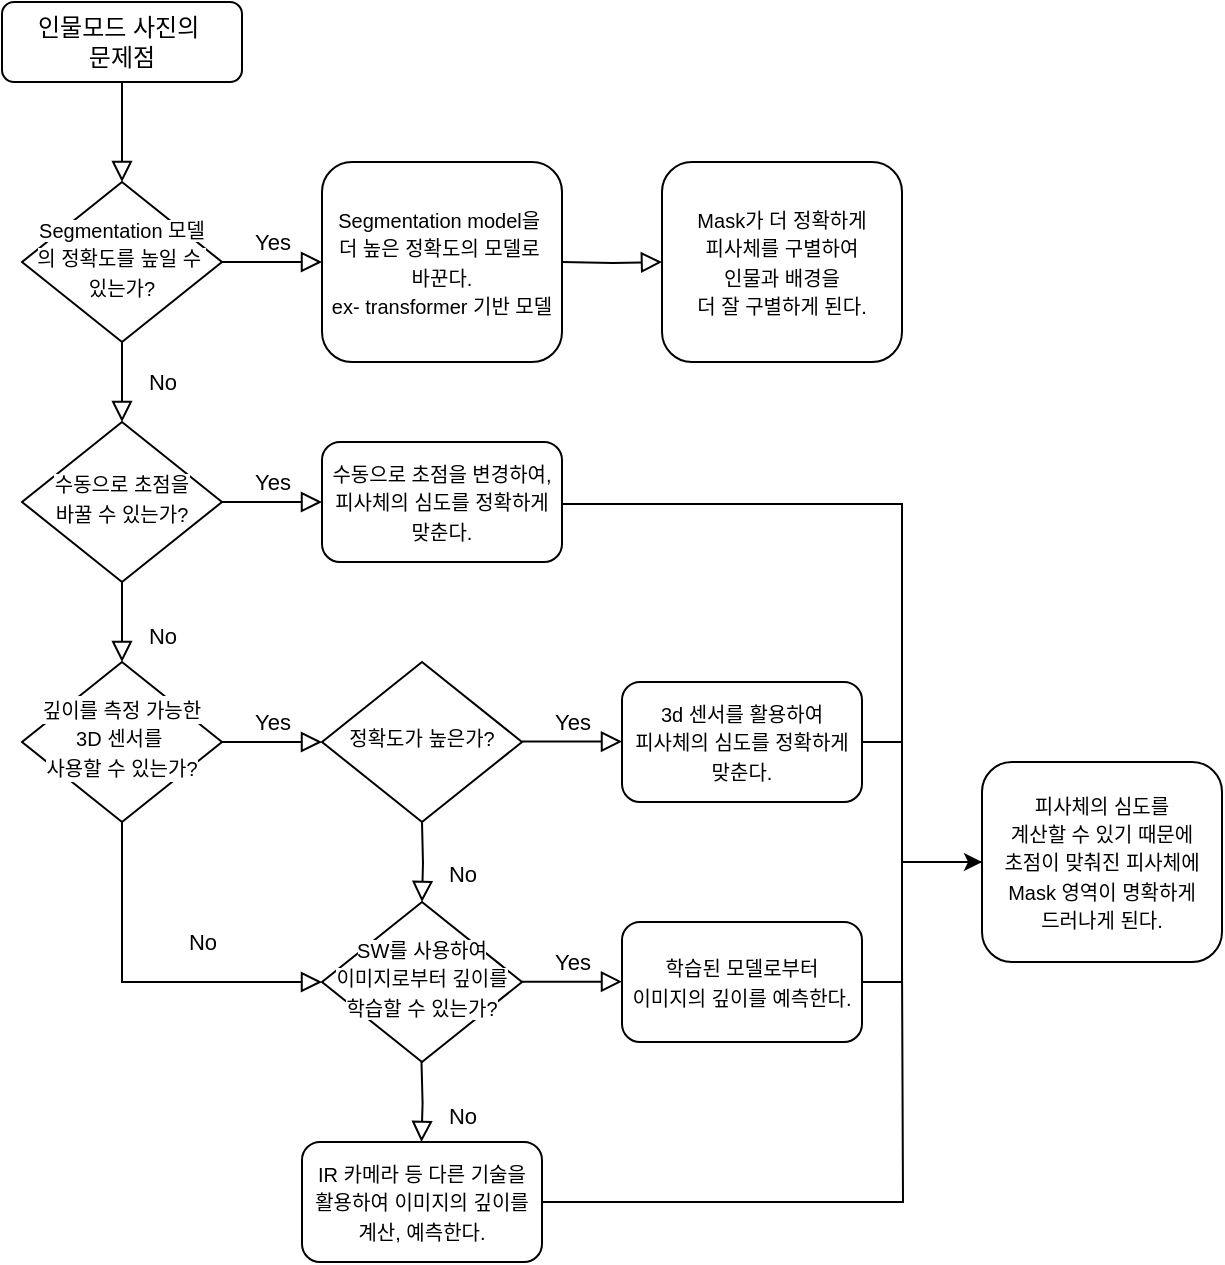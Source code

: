 <mxfile version="26.2.10">
  <diagram id="C5RBs43oDa-KdzZeNtuy" name="Page-1">
    <mxGraphModel dx="321" dy="512" grid="1" gridSize="10" guides="1" tooltips="1" connect="1" arrows="1" fold="1" page="1" pageScale="1" pageWidth="827" pageHeight="1169" math="0" shadow="0">
      <root>
        <mxCell id="WIyWlLk6GJQsqaUBKTNV-0" />
        <mxCell id="WIyWlLk6GJQsqaUBKTNV-1" parent="WIyWlLk6GJQsqaUBKTNV-0" />
        <mxCell id="WIyWlLk6GJQsqaUBKTNV-2" value="" style="rounded=0;html=1;jettySize=auto;orthogonalLoop=1;fontSize=11;endArrow=block;endFill=0;endSize=8;strokeWidth=1;shadow=0;labelBackgroundColor=none;edgeStyle=orthogonalEdgeStyle;" parent="WIyWlLk6GJQsqaUBKTNV-1" source="WIyWlLk6GJQsqaUBKTNV-3" target="WIyWlLk6GJQsqaUBKTNV-6" edge="1">
          <mxGeometry relative="1" as="geometry" />
        </mxCell>
        <mxCell id="WIyWlLk6GJQsqaUBKTNV-3" value="인물모드 사진의&amp;nbsp;&lt;div&gt;문제점&lt;/div&gt;" style="rounded=1;whiteSpace=wrap;html=1;fontSize=12;glass=0;strokeWidth=1;shadow=0;" parent="WIyWlLk6GJQsqaUBKTNV-1" vertex="1">
          <mxGeometry x="160" y="80" width="120" height="40" as="geometry" />
        </mxCell>
        <mxCell id="WIyWlLk6GJQsqaUBKTNV-4" value="No" style="rounded=0;html=1;jettySize=auto;orthogonalLoop=1;fontSize=11;endArrow=block;endFill=0;endSize=8;strokeWidth=1;shadow=0;labelBackgroundColor=none;edgeStyle=orthogonalEdgeStyle;" parent="WIyWlLk6GJQsqaUBKTNV-1" source="WIyWlLk6GJQsqaUBKTNV-6" target="WIyWlLk6GJQsqaUBKTNV-10" edge="1">
          <mxGeometry y="20" relative="1" as="geometry">
            <mxPoint as="offset" />
          </mxGeometry>
        </mxCell>
        <mxCell id="WIyWlLk6GJQsqaUBKTNV-5" value="Yes" style="edgeStyle=orthogonalEdgeStyle;rounded=0;html=1;jettySize=auto;orthogonalLoop=1;fontSize=11;endArrow=block;endFill=0;endSize=8;strokeWidth=1;shadow=0;labelBackgroundColor=none;" parent="WIyWlLk6GJQsqaUBKTNV-1" source="WIyWlLk6GJQsqaUBKTNV-6" target="WIyWlLk6GJQsqaUBKTNV-7" edge="1">
          <mxGeometry y="10" relative="1" as="geometry">
            <mxPoint as="offset" />
          </mxGeometry>
        </mxCell>
        <mxCell id="WIyWlLk6GJQsqaUBKTNV-6" value="&lt;font style=&quot;font-size: 10px; background-color: light-dark(#ffffff, var(--ge-dark-color, #121212));&quot;&gt;Segmentation 모델의&amp;nbsp;&lt;/font&gt;&lt;span style=&quot;background-color: light-dark(#ffffff, var(--ge-dark-color, #121212)); font-size: 10px; color: light-dark(rgb(0, 0, 0), rgb(255, 255, 255));&quot;&gt;정확도를 높일 수&amp;nbsp;&lt;/span&gt;&lt;div&gt;&lt;font style=&quot;font-size: 10px; background-color: light-dark(#ffffff, var(--ge-dark-color, #121212));&quot;&gt;있는가?&lt;/font&gt;&lt;/div&gt;" style="rhombus;whiteSpace=wrap;html=1;shadow=0;fontFamily=Helvetica;fontSize=12;align=center;strokeWidth=1;spacing=6;spacingTop=-4;" parent="WIyWlLk6GJQsqaUBKTNV-1" vertex="1">
          <mxGeometry x="170" y="170" width="100" height="80" as="geometry" />
        </mxCell>
        <mxCell id="WIyWlLk6GJQsqaUBKTNV-7" value="&lt;font style=&quot;font-size: 10px;&quot;&gt;Segmentation model을&amp;nbsp;&lt;/font&gt;&lt;div&gt;&lt;font style=&quot;font-size: 10px;&quot;&gt;더 높은 정확도의 모델로&amp;nbsp;&lt;/font&gt;&lt;/div&gt;&lt;div&gt;&lt;font style=&quot;font-size: 10px;&quot;&gt;바꾼다.&lt;/font&gt;&lt;/div&gt;&lt;div&gt;&lt;span style=&quot;font-size: 10px;&quot;&gt;ex- transformer 기반 모델&lt;/span&gt;&lt;/div&gt;" style="rounded=1;whiteSpace=wrap;html=1;fontSize=12;glass=0;strokeWidth=1;shadow=0;" parent="WIyWlLk6GJQsqaUBKTNV-1" vertex="1">
          <mxGeometry x="320" y="160" width="120" height="100" as="geometry" />
        </mxCell>
        <mxCell id="WIyWlLk6GJQsqaUBKTNV-8" value="No" style="rounded=0;html=1;jettySize=auto;orthogonalLoop=1;fontSize=11;endArrow=block;endFill=0;endSize=8;strokeWidth=1;shadow=0;labelBackgroundColor=none;edgeStyle=orthogonalEdgeStyle;" parent="WIyWlLk6GJQsqaUBKTNV-1" source="WIyWlLk6GJQsqaUBKTNV-10" edge="1">
          <mxGeometry x="0.333" y="20" relative="1" as="geometry">
            <mxPoint as="offset" />
            <mxPoint x="220" y="410" as="targetPoint" />
          </mxGeometry>
        </mxCell>
        <mxCell id="WIyWlLk6GJQsqaUBKTNV-9" value="Yes" style="edgeStyle=orthogonalEdgeStyle;rounded=0;html=1;jettySize=auto;orthogonalLoop=1;fontSize=11;endArrow=block;endFill=0;endSize=8;strokeWidth=1;shadow=0;labelBackgroundColor=none;" parent="WIyWlLk6GJQsqaUBKTNV-1" source="WIyWlLk6GJQsqaUBKTNV-10" target="WIyWlLk6GJQsqaUBKTNV-12" edge="1">
          <mxGeometry y="10" relative="1" as="geometry">
            <mxPoint as="offset" />
          </mxGeometry>
        </mxCell>
        <mxCell id="WIyWlLk6GJQsqaUBKTNV-10" value="&lt;span style=&quot;font-size: 10px; background-color: rgb(255, 255, 255);&quot;&gt;수동으로 초점을&lt;/span&gt;&lt;div&gt;&lt;span style=&quot;font-size: 10px; background-color: rgb(255, 255, 255);&quot;&gt;바꿀 수 있는가?&lt;/span&gt;&lt;/div&gt;" style="rhombus;whiteSpace=wrap;html=1;shadow=0;fontFamily=Helvetica;fontSize=12;align=center;strokeWidth=1;spacing=6;spacingTop=-4;" parent="WIyWlLk6GJQsqaUBKTNV-1" vertex="1">
          <mxGeometry x="170" y="290" width="100" height="80" as="geometry" />
        </mxCell>
        <mxCell id="WIyWlLk6GJQsqaUBKTNV-12" value="&lt;font style=&quot;font-size: 10px;&quot;&gt;수동으로 초점을 변경하여, 피사체의 심도를 정확하게 맞춘다.&lt;/font&gt;" style="rounded=1;whiteSpace=wrap;html=1;fontSize=12;glass=0;strokeWidth=1;shadow=0;" parent="WIyWlLk6GJQsqaUBKTNV-1" vertex="1">
          <mxGeometry x="320" y="300" width="120" height="60" as="geometry" />
        </mxCell>
        <mxCell id="qJIGNjJrgAFB8KVOC0O0-0" value="&lt;span style=&quot;background-color: light-dark(#ffffff, var(--ge-dark-color, #121212));&quot;&gt;&lt;font style=&quot;font-size: 10px;&quot;&gt;깊이를 측정 가능한 3D 센서를&amp;nbsp;&lt;/font&gt;&lt;/span&gt;&lt;div&gt;&lt;span style=&quot;background-color: light-dark(#ffffff, var(--ge-dark-color, #121212));&quot;&gt;&lt;font style=&quot;font-size: 10px;&quot;&gt;사용할 수 있는가?&lt;/font&gt;&lt;/span&gt;&lt;/div&gt;" style="rhombus;whiteSpace=wrap;html=1;shadow=0;fontFamily=Helvetica;fontSize=12;align=center;strokeWidth=1;spacing=6;spacingTop=-4;" vertex="1" parent="WIyWlLk6GJQsqaUBKTNV-1">
          <mxGeometry x="170" y="410" width="100" height="80" as="geometry" />
        </mxCell>
        <mxCell id="qJIGNjJrgAFB8KVOC0O0-1" value="Yes" style="edgeStyle=orthogonalEdgeStyle;rounded=0;html=1;jettySize=auto;orthogonalLoop=1;fontSize=11;endArrow=block;endFill=0;endSize=8;strokeWidth=1;shadow=0;labelBackgroundColor=none;" edge="1" parent="WIyWlLk6GJQsqaUBKTNV-1">
          <mxGeometry y="10" relative="1" as="geometry">
            <mxPoint as="offset" />
            <mxPoint x="270" y="450" as="sourcePoint" />
            <mxPoint x="320" y="450" as="targetPoint" />
          </mxGeometry>
        </mxCell>
        <mxCell id="qJIGNjJrgAFB8KVOC0O0-3" value="&lt;span style=&quot;font-size: 10px; background-color: rgb(255, 255, 255);&quot;&gt;정확도가 높은가?&lt;/span&gt;" style="rhombus;whiteSpace=wrap;html=1;shadow=0;fontFamily=Helvetica;fontSize=12;align=center;strokeWidth=1;spacing=6;spacingTop=-4;" vertex="1" parent="WIyWlLk6GJQsqaUBKTNV-1">
          <mxGeometry x="320" y="410" width="100" height="80" as="geometry" />
        </mxCell>
        <mxCell id="qJIGNjJrgAFB8KVOC0O0-4" value="Yes" style="edgeStyle=orthogonalEdgeStyle;rounded=0;html=1;jettySize=auto;orthogonalLoop=1;fontSize=11;endArrow=block;endFill=0;endSize=8;strokeWidth=1;shadow=0;labelBackgroundColor=none;" edge="1" parent="WIyWlLk6GJQsqaUBKTNV-1">
          <mxGeometry y="10" relative="1" as="geometry">
            <mxPoint as="offset" />
            <mxPoint x="420" y="449.76" as="sourcePoint" />
            <mxPoint x="470" y="449.76" as="targetPoint" />
          </mxGeometry>
        </mxCell>
        <mxCell id="qJIGNjJrgAFB8KVOC0O0-26" style="edgeStyle=orthogonalEdgeStyle;rounded=0;orthogonalLoop=1;jettySize=auto;html=1;exitX=1;exitY=0.5;exitDx=0;exitDy=0;endArrow=none;startFill=0;entryX=0;entryY=0.5;entryDx=0;entryDy=0;" edge="1" parent="WIyWlLk6GJQsqaUBKTNV-1" source="qJIGNjJrgAFB8KVOC0O0-5" target="qJIGNjJrgAFB8KVOC0O0-23">
          <mxGeometry relative="1" as="geometry">
            <mxPoint x="610.0" y="520" as="targetPoint" />
            <Array as="points">
              <mxPoint x="610" y="450" />
              <mxPoint x="610" y="510" />
            </Array>
          </mxGeometry>
        </mxCell>
        <mxCell id="qJIGNjJrgAFB8KVOC0O0-5" value="&lt;span style=&quot;font-size: 10px;&quot;&gt;3d 센서를 활용하여&lt;/span&gt;&lt;div&gt;&lt;span style=&quot;font-size: 10px;&quot;&gt;피사체의 심도를 정확하게&lt;/span&gt;&lt;/div&gt;&lt;div&gt;&lt;span style=&quot;font-size: 10px;&quot;&gt;맞춘다.&lt;/span&gt;&lt;/div&gt;" style="rounded=1;whiteSpace=wrap;html=1;fontSize=12;glass=0;strokeWidth=1;shadow=0;" vertex="1" parent="WIyWlLk6GJQsqaUBKTNV-1">
          <mxGeometry x="470" y="420" width="120" height="60" as="geometry" />
        </mxCell>
        <mxCell id="qJIGNjJrgAFB8KVOC0O0-6" value="No" style="rounded=0;html=1;jettySize=auto;orthogonalLoop=1;fontSize=11;endArrow=block;endFill=0;endSize=8;strokeWidth=1;shadow=0;labelBackgroundColor=none;edgeStyle=orthogonalEdgeStyle;" edge="1" parent="WIyWlLk6GJQsqaUBKTNV-1">
          <mxGeometry x="0.333" y="20" relative="1" as="geometry">
            <mxPoint as="offset" />
            <mxPoint x="370" y="490" as="sourcePoint" />
            <mxPoint x="370" y="530" as="targetPoint" />
          </mxGeometry>
        </mxCell>
        <mxCell id="qJIGNjJrgAFB8KVOC0O0-7" value="&lt;span style=&quot;font-size: 10px; background-color: rgb(255, 255, 255);&quot;&gt;SW를 사용하여&lt;/span&gt;&lt;div&gt;&lt;span style=&quot;font-size: 10px; background-color: rgb(255, 255, 255);&quot;&gt;이미지로부터 깊이를&lt;/span&gt;&lt;/div&gt;&lt;div&gt;&lt;span style=&quot;font-size: 10px; background-color: rgb(255, 255, 255);&quot;&gt;학습할 수 있는가?&lt;/span&gt;&lt;/div&gt;" style="rhombus;whiteSpace=wrap;html=1;shadow=0;fontFamily=Helvetica;fontSize=12;align=center;strokeWidth=1;spacing=6;spacingTop=-4;" vertex="1" parent="WIyWlLk6GJQsqaUBKTNV-1">
          <mxGeometry x="320" y="530" width="100" height="80" as="geometry" />
        </mxCell>
        <mxCell id="qJIGNjJrgAFB8KVOC0O0-11" value="No" style="rounded=0;html=1;jettySize=auto;orthogonalLoop=1;fontSize=11;endArrow=block;endFill=0;endSize=8;strokeWidth=1;shadow=0;labelBackgroundColor=none;edgeStyle=orthogonalEdgeStyle;exitX=0.5;exitY=1;exitDx=0;exitDy=0;entryX=0;entryY=0.5;entryDx=0;entryDy=0;" edge="1" parent="WIyWlLk6GJQsqaUBKTNV-1" source="qJIGNjJrgAFB8KVOC0O0-0" target="qJIGNjJrgAFB8KVOC0O0-7">
          <mxGeometry x="0.333" y="20" relative="1" as="geometry">
            <mxPoint as="offset" />
            <mxPoint x="230" y="380" as="sourcePoint" />
            <mxPoint x="270" y="520" as="targetPoint" />
          </mxGeometry>
        </mxCell>
        <mxCell id="qJIGNjJrgAFB8KVOC0O0-12" value="Yes" style="edgeStyle=orthogonalEdgeStyle;rounded=0;html=1;jettySize=auto;orthogonalLoop=1;fontSize=11;endArrow=block;endFill=0;endSize=8;strokeWidth=1;shadow=0;labelBackgroundColor=none;" edge="1" parent="WIyWlLk6GJQsqaUBKTNV-1">
          <mxGeometry y="10" relative="1" as="geometry">
            <mxPoint as="offset" />
            <mxPoint x="420" y="569.83" as="sourcePoint" />
            <mxPoint x="470" y="569.83" as="targetPoint" />
          </mxGeometry>
        </mxCell>
        <mxCell id="qJIGNjJrgAFB8KVOC0O0-24" style="edgeStyle=orthogonalEdgeStyle;rounded=0;orthogonalLoop=1;jettySize=auto;html=1;exitX=1;exitY=0.5;exitDx=0;exitDy=0;endArrow=none;startFill=0;entryX=0;entryY=0.5;entryDx=0;entryDy=0;" edge="1" parent="WIyWlLk6GJQsqaUBKTNV-1" source="qJIGNjJrgAFB8KVOC0O0-13" target="qJIGNjJrgAFB8KVOC0O0-23">
          <mxGeometry relative="1" as="geometry">
            <mxPoint x="610" y="450" as="targetPoint" />
            <Array as="points">
              <mxPoint x="610" y="570" />
              <mxPoint x="610" y="510" />
            </Array>
          </mxGeometry>
        </mxCell>
        <mxCell id="qJIGNjJrgAFB8KVOC0O0-13" value="&lt;span style=&quot;font-size: 10px;&quot;&gt;학습된 모델로부터&lt;/span&gt;&lt;div&gt;&lt;span style=&quot;font-size: 10px;&quot;&gt;이미지의 깊이를 예측한다.&lt;/span&gt;&lt;/div&gt;" style="rounded=1;whiteSpace=wrap;html=1;fontSize=12;glass=0;strokeWidth=1;shadow=0;" vertex="1" parent="WIyWlLk6GJQsqaUBKTNV-1">
          <mxGeometry x="470" y="540" width="120" height="60" as="geometry" />
        </mxCell>
        <mxCell id="qJIGNjJrgAFB8KVOC0O0-14" value="No" style="rounded=0;html=1;jettySize=auto;orthogonalLoop=1;fontSize=11;endArrow=block;endFill=0;endSize=8;strokeWidth=1;shadow=0;labelBackgroundColor=none;edgeStyle=orthogonalEdgeStyle;" edge="1" parent="WIyWlLk6GJQsqaUBKTNV-1">
          <mxGeometry x="0.333" y="20" relative="1" as="geometry">
            <mxPoint as="offset" />
            <mxPoint x="369.75" y="610" as="sourcePoint" />
            <mxPoint x="369.75" y="650" as="targetPoint" />
          </mxGeometry>
        </mxCell>
        <mxCell id="qJIGNjJrgAFB8KVOC0O0-25" style="edgeStyle=orthogonalEdgeStyle;rounded=0;orthogonalLoop=1;jettySize=auto;html=1;exitX=1;exitY=0.5;exitDx=0;exitDy=0;endArrow=none;startFill=0;" edge="1" parent="WIyWlLk6GJQsqaUBKTNV-1" source="qJIGNjJrgAFB8KVOC0O0-15">
          <mxGeometry relative="1" as="geometry">
            <mxPoint x="610" y="560" as="targetPoint" />
          </mxGeometry>
        </mxCell>
        <mxCell id="qJIGNjJrgAFB8KVOC0O0-15" value="&lt;span style=&quot;font-size: 10px;&quot;&gt;IR 카메라 등 다른 기술을&lt;/span&gt;&lt;div&gt;&lt;span style=&quot;font-size: 10px;&quot;&gt;활용하여 이미지의 깊이를&lt;/span&gt;&lt;/div&gt;&lt;div&gt;&lt;span style=&quot;font-size: 10px;&quot;&gt;계산, 예측한다.&lt;/span&gt;&lt;/div&gt;" style="rounded=1;whiteSpace=wrap;html=1;fontSize=12;glass=0;strokeWidth=1;shadow=0;" vertex="1" parent="WIyWlLk6GJQsqaUBKTNV-1">
          <mxGeometry x="310" y="650" width="120" height="60" as="geometry" />
        </mxCell>
        <mxCell id="qJIGNjJrgAFB8KVOC0O0-16" value="" style="edgeStyle=orthogonalEdgeStyle;rounded=0;html=1;jettySize=auto;orthogonalLoop=1;fontSize=11;endArrow=block;endFill=0;endSize=8;strokeWidth=1;shadow=0;labelBackgroundColor=none;" edge="1" parent="WIyWlLk6GJQsqaUBKTNV-1" target="qJIGNjJrgAFB8KVOC0O0-17">
          <mxGeometry x="0.199" y="20" relative="1" as="geometry">
            <mxPoint as="offset" />
            <mxPoint x="440" y="210" as="sourcePoint" />
          </mxGeometry>
        </mxCell>
        <mxCell id="qJIGNjJrgAFB8KVOC0O0-17" value="&lt;font style=&quot;font-size: 10px;&quot;&gt;Mask가 더 정확하게&lt;/font&gt;&lt;div&gt;&lt;font style=&quot;font-size: 10px;&quot;&gt;피사체를 구별하여&lt;/font&gt;&lt;/div&gt;&lt;div&gt;&lt;font style=&quot;font-size: 10px;&quot;&gt;인물과 배경을&lt;/font&gt;&lt;/div&gt;&lt;div&gt;&lt;font style=&quot;font-size: 10px;&quot;&gt;더 잘 구별하게 된다.&lt;/font&gt;&lt;/div&gt;" style="rounded=1;whiteSpace=wrap;html=1;fontSize=12;glass=0;strokeWidth=1;shadow=0;" vertex="1" parent="WIyWlLk6GJQsqaUBKTNV-1">
          <mxGeometry x="490" y="160" width="120" height="100" as="geometry" />
        </mxCell>
        <mxCell id="qJIGNjJrgAFB8KVOC0O0-18" value="" style="edgeStyle=orthogonalEdgeStyle;rounded=0;html=1;jettySize=auto;orthogonalLoop=1;fontSize=11;endArrow=classic;endFill=1;strokeWidth=1;shadow=0;labelBackgroundColor=none;startFill=0;entryX=0;entryY=0.5;entryDx=0;entryDy=0;" edge="1" parent="WIyWlLk6GJQsqaUBKTNV-1" target="qJIGNjJrgAFB8KVOC0O0-23">
          <mxGeometry x="0.199" y="20" relative="1" as="geometry">
            <mxPoint as="offset" />
            <mxPoint x="440" y="330" as="sourcePoint" />
            <mxPoint x="610" y="450" as="targetPoint" />
            <Array as="points">
              <mxPoint x="610" y="331" />
              <mxPoint x="610" y="510" />
            </Array>
          </mxGeometry>
        </mxCell>
        <mxCell id="qJIGNjJrgAFB8KVOC0O0-23" value="&lt;span style=&quot;font-size: 10px;&quot;&gt;피사체의 심도를&lt;/span&gt;&lt;div&gt;&lt;span style=&quot;font-size: 10px;&quot;&gt;계산할 수 있기 때문에&lt;/span&gt;&lt;/div&gt;&lt;div&gt;&lt;span style=&quot;font-size: 10px;&quot;&gt;초점이 맞춰진 피사체에&lt;/span&gt;&lt;/div&gt;&lt;div&gt;&lt;span style=&quot;font-size: 10px;&quot;&gt;Mask 영역이 명확하게&lt;/span&gt;&lt;/div&gt;&lt;div&gt;&lt;span style=&quot;font-size: 10px;&quot;&gt;드러나게 된다.&lt;/span&gt;&lt;/div&gt;" style="rounded=1;whiteSpace=wrap;html=1;fontSize=12;glass=0;strokeWidth=1;shadow=0;" vertex="1" parent="WIyWlLk6GJQsqaUBKTNV-1">
          <mxGeometry x="650" y="460" width="120" height="100" as="geometry" />
        </mxCell>
      </root>
    </mxGraphModel>
  </diagram>
</mxfile>
